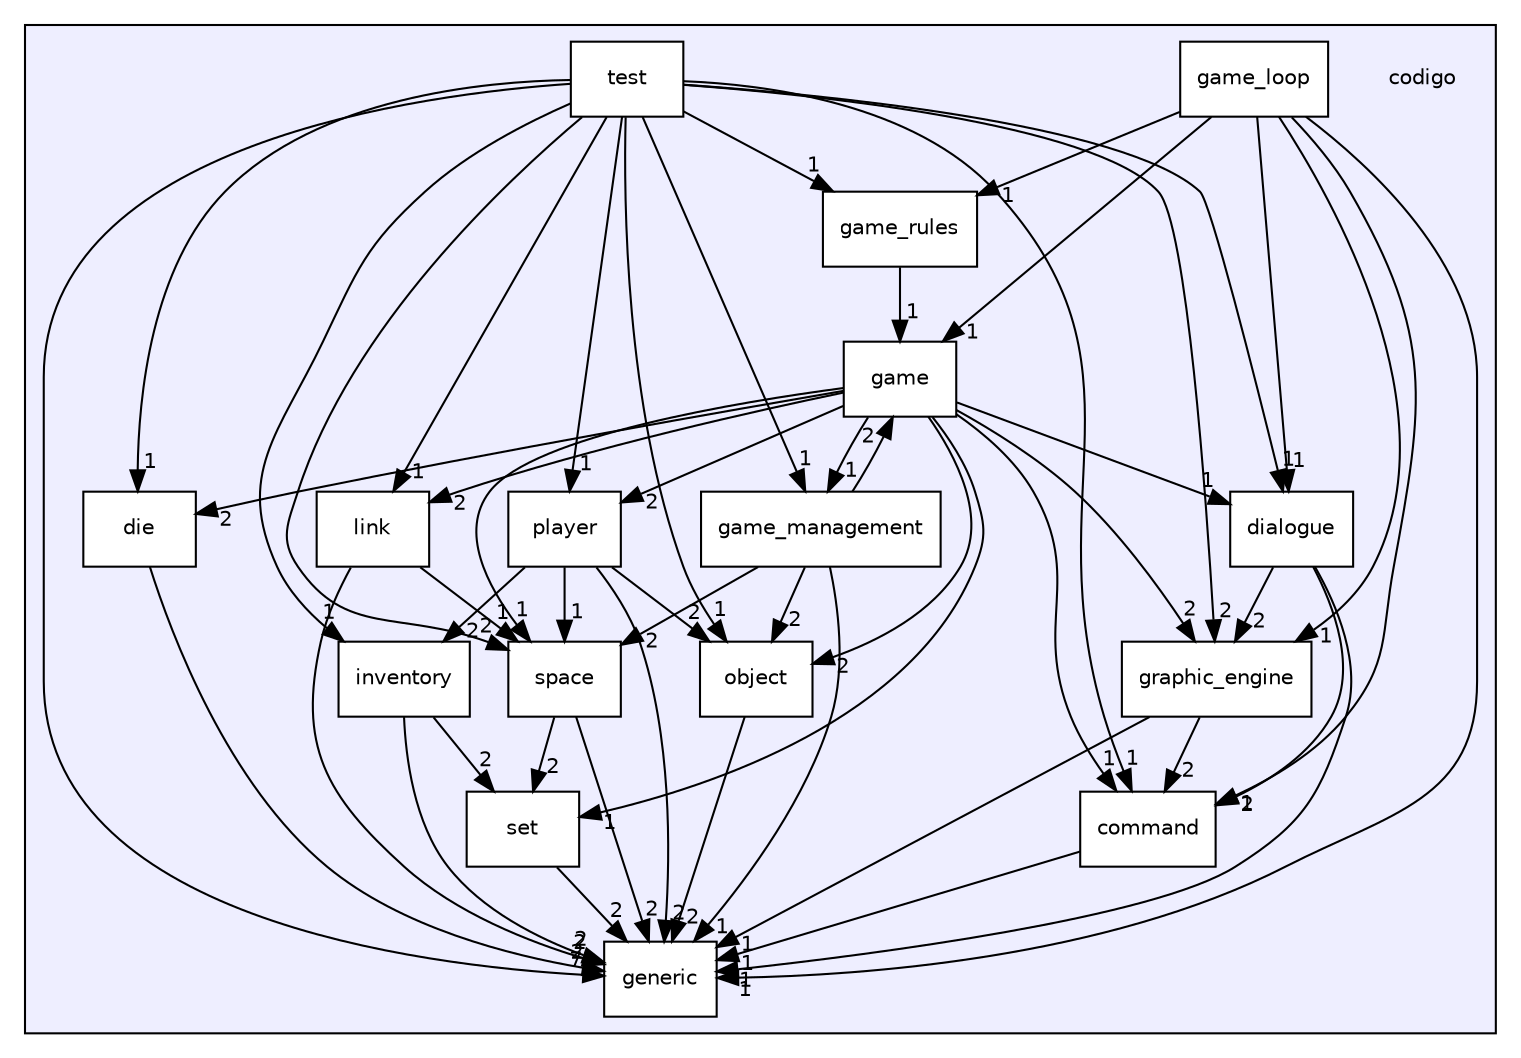 digraph "codigo" {
  compound=true
  node [ fontsize="10", fontname="Helvetica"];
  edge [ labelfontsize="10", labelfontname="Helvetica"];
  subgraph clusterdir_4d7be947362df13686123d6563352e9b {
    graph [ bgcolor="#eeeeff", pencolor="black", label="" URL="dir_4d7be947362df13686123d6563352e9b.html"];
    dir_4d7be947362df13686123d6563352e9b [shape=plaintext label="codigo"];
    dir_7519aa5ea0c1ce1a1fce47885c73a689 [shape=box label="command" color="black" fillcolor="white" style="filled" URL="dir_7519aa5ea0c1ce1a1fce47885c73a689.html"];
    dir_15bb7fce0bbed3f35a220f23af9231ce [shape=box label="dialogue" color="black" fillcolor="white" style="filled" URL="dir_15bb7fce0bbed3f35a220f23af9231ce.html"];
    dir_590ae2fe079912bab70e3a254c71471e [shape=box label="die" color="black" fillcolor="white" style="filled" URL="dir_590ae2fe079912bab70e3a254c71471e.html"];
    dir_b91f7ad47bcd5e6843d4013bb3558860 [shape=box label="game" color="black" fillcolor="white" style="filled" URL="dir_b91f7ad47bcd5e6843d4013bb3558860.html"];
    dir_1c9263a45fdc03f11a8fe86bd94d96e4 [shape=box label="game_loop" color="black" fillcolor="white" style="filled" URL="dir_1c9263a45fdc03f11a8fe86bd94d96e4.html"];
    dir_f3965778b35498acc456b6ce53fd3363 [shape=box label="game_management" color="black" fillcolor="white" style="filled" URL="dir_f3965778b35498acc456b6ce53fd3363.html"];
    dir_44400cb505e57b091a2b13b455bc01fd [shape=box label="game_rules" color="black" fillcolor="white" style="filled" URL="dir_44400cb505e57b091a2b13b455bc01fd.html"];
    dir_051e70958e5671730c87e7dc760cedd8 [shape=box label="generic" color="black" fillcolor="white" style="filled" URL="dir_051e70958e5671730c87e7dc760cedd8.html"];
    dir_3bd2694cd052b4d79e2dbd65992cbe80 [shape=box label="graphic_engine" color="black" fillcolor="white" style="filled" URL="dir_3bd2694cd052b4d79e2dbd65992cbe80.html"];
    dir_7bbe484719f2c6a4e16ef46eb4ab0b13 [shape=box label="inventory" color="black" fillcolor="white" style="filled" URL="dir_7bbe484719f2c6a4e16ef46eb4ab0b13.html"];
    dir_e6b601db42ffef7cea81b066885d7fc1 [shape=box label="link" color="black" fillcolor="white" style="filled" URL="dir_e6b601db42ffef7cea81b066885d7fc1.html"];
    dir_06dd021dbc17d4a60f5b3079ad96acb2 [shape=box label="object" color="black" fillcolor="white" style="filled" URL="dir_06dd021dbc17d4a60f5b3079ad96acb2.html"];
    dir_cad3b46c17f63830d2479fbcffdc5124 [shape=box label="player" color="black" fillcolor="white" style="filled" URL="dir_cad3b46c17f63830d2479fbcffdc5124.html"];
    dir_6c0f8027041900f52b7a757a3b7a8063 [shape=box label="set" color="black" fillcolor="white" style="filled" URL="dir_6c0f8027041900f52b7a757a3b7a8063.html"];
    dir_ee881082ab34f410105dd7ba0e1d0100 [shape=box label="space" color="black" fillcolor="white" style="filled" URL="dir_ee881082ab34f410105dd7ba0e1d0100.html"];
    dir_6677f595220ab476e01208a61974c93a [shape=box label="test" color="black" fillcolor="white" style="filled" URL="dir_6677f595220ab476e01208a61974c93a.html"];
  }
  dir_e6b601db42ffef7cea81b066885d7fc1->dir_ee881082ab34f410105dd7ba0e1d0100 [headlabel="1", labeldistance=1.5 headhref="dir_000011_000015.html"];
  dir_e6b601db42ffef7cea81b066885d7fc1->dir_051e70958e5671730c87e7dc760cedd8 [headlabel="2", labeldistance=1.5 headhref="dir_000011_000008.html"];
  dir_7519aa5ea0c1ce1a1fce47885c73a689->dir_051e70958e5671730c87e7dc760cedd8 [headlabel="1", labeldistance=1.5 headhref="dir_000001_000008.html"];
  dir_f3965778b35498acc456b6ce53fd3363->dir_ee881082ab34f410105dd7ba0e1d0100 [headlabel="2", labeldistance=1.5 headhref="dir_000006_000015.html"];
  dir_f3965778b35498acc456b6ce53fd3363->dir_b91f7ad47bcd5e6843d4013bb3558860 [headlabel="2", labeldistance=1.5 headhref="dir_000006_000004.html"];
  dir_f3965778b35498acc456b6ce53fd3363->dir_051e70958e5671730c87e7dc760cedd8 [headlabel="1", labeldistance=1.5 headhref="dir_000006_000008.html"];
  dir_f3965778b35498acc456b6ce53fd3363->dir_06dd021dbc17d4a60f5b3079ad96acb2 [headlabel="2", labeldistance=1.5 headhref="dir_000006_000012.html"];
  dir_6677f595220ab476e01208a61974c93a->dir_e6b601db42ffef7cea81b066885d7fc1 [headlabel="1", labeldistance=1.5 headhref="dir_000016_000011.html"];
  dir_6677f595220ab476e01208a61974c93a->dir_7519aa5ea0c1ce1a1fce47885c73a689 [headlabel="1", labeldistance=1.5 headhref="dir_000016_000001.html"];
  dir_6677f595220ab476e01208a61974c93a->dir_f3965778b35498acc456b6ce53fd3363 [headlabel="1", labeldistance=1.5 headhref="dir_000016_000006.html"];
  dir_6677f595220ab476e01208a61974c93a->dir_15bb7fce0bbed3f35a220f23af9231ce [headlabel="1", labeldistance=1.5 headhref="dir_000016_000002.html"];
  dir_6677f595220ab476e01208a61974c93a->dir_ee881082ab34f410105dd7ba0e1d0100 [headlabel="2", labeldistance=1.5 headhref="dir_000016_000015.html"];
  dir_6677f595220ab476e01208a61974c93a->dir_590ae2fe079912bab70e3a254c71471e [headlabel="1", labeldistance=1.5 headhref="dir_000016_000003.html"];
  dir_6677f595220ab476e01208a61974c93a->dir_cad3b46c17f63830d2479fbcffdc5124 [headlabel="1", labeldistance=1.5 headhref="dir_000016_000013.html"];
  dir_6677f595220ab476e01208a61974c93a->dir_7bbe484719f2c6a4e16ef46eb4ab0b13 [headlabel="1", labeldistance=1.5 headhref="dir_000016_000010.html"];
  dir_6677f595220ab476e01208a61974c93a->dir_051e70958e5671730c87e7dc760cedd8 [headlabel="7", labeldistance=1.5 headhref="dir_000016_000008.html"];
  dir_6677f595220ab476e01208a61974c93a->dir_44400cb505e57b091a2b13b455bc01fd [headlabel="1", labeldistance=1.5 headhref="dir_000016_000007.html"];
  dir_6677f595220ab476e01208a61974c93a->dir_3bd2694cd052b4d79e2dbd65992cbe80 [headlabel="2", labeldistance=1.5 headhref="dir_000016_000009.html"];
  dir_6677f595220ab476e01208a61974c93a->dir_06dd021dbc17d4a60f5b3079ad96acb2 [headlabel="1", labeldistance=1.5 headhref="dir_000016_000012.html"];
  dir_15bb7fce0bbed3f35a220f23af9231ce->dir_7519aa5ea0c1ce1a1fce47885c73a689 [headlabel="2", labeldistance=1.5 headhref="dir_000002_000001.html"];
  dir_15bb7fce0bbed3f35a220f23af9231ce->dir_051e70958e5671730c87e7dc760cedd8 [headlabel="1", labeldistance=1.5 headhref="dir_000002_000008.html"];
  dir_15bb7fce0bbed3f35a220f23af9231ce->dir_3bd2694cd052b4d79e2dbd65992cbe80 [headlabel="2", labeldistance=1.5 headhref="dir_000002_000009.html"];
  dir_ee881082ab34f410105dd7ba0e1d0100->dir_051e70958e5671730c87e7dc760cedd8 [headlabel="2", labeldistance=1.5 headhref="dir_000015_000008.html"];
  dir_ee881082ab34f410105dd7ba0e1d0100->dir_6c0f8027041900f52b7a757a3b7a8063 [headlabel="2", labeldistance=1.5 headhref="dir_000015_000014.html"];
  dir_590ae2fe079912bab70e3a254c71471e->dir_051e70958e5671730c87e7dc760cedd8 [headlabel="2", labeldistance=1.5 headhref="dir_000003_000008.html"];
  dir_cad3b46c17f63830d2479fbcffdc5124->dir_ee881082ab34f410105dd7ba0e1d0100 [headlabel="1", labeldistance=1.5 headhref="dir_000013_000015.html"];
  dir_cad3b46c17f63830d2479fbcffdc5124->dir_7bbe484719f2c6a4e16ef46eb4ab0b13 [headlabel="2", labeldistance=1.5 headhref="dir_000013_000010.html"];
  dir_cad3b46c17f63830d2479fbcffdc5124->dir_051e70958e5671730c87e7dc760cedd8 [headlabel="2", labeldistance=1.5 headhref="dir_000013_000008.html"];
  dir_cad3b46c17f63830d2479fbcffdc5124->dir_06dd021dbc17d4a60f5b3079ad96acb2 [headlabel="2", labeldistance=1.5 headhref="dir_000013_000012.html"];
  dir_7bbe484719f2c6a4e16ef46eb4ab0b13->dir_051e70958e5671730c87e7dc760cedd8 [headlabel="2", labeldistance=1.5 headhref="dir_000010_000008.html"];
  dir_7bbe484719f2c6a4e16ef46eb4ab0b13->dir_6c0f8027041900f52b7a757a3b7a8063 [headlabel="2", labeldistance=1.5 headhref="dir_000010_000014.html"];
  dir_1c9263a45fdc03f11a8fe86bd94d96e4->dir_7519aa5ea0c1ce1a1fce47885c73a689 [headlabel="1", labeldistance=1.5 headhref="dir_000005_000001.html"];
  dir_1c9263a45fdc03f11a8fe86bd94d96e4->dir_15bb7fce0bbed3f35a220f23af9231ce [headlabel="1", labeldistance=1.5 headhref="dir_000005_000002.html"];
  dir_1c9263a45fdc03f11a8fe86bd94d96e4->dir_b91f7ad47bcd5e6843d4013bb3558860 [headlabel="1", labeldistance=1.5 headhref="dir_000005_000004.html"];
  dir_1c9263a45fdc03f11a8fe86bd94d96e4->dir_051e70958e5671730c87e7dc760cedd8 [headlabel="1", labeldistance=1.5 headhref="dir_000005_000008.html"];
  dir_1c9263a45fdc03f11a8fe86bd94d96e4->dir_44400cb505e57b091a2b13b455bc01fd [headlabel="1", labeldistance=1.5 headhref="dir_000005_000007.html"];
  dir_1c9263a45fdc03f11a8fe86bd94d96e4->dir_3bd2694cd052b4d79e2dbd65992cbe80 [headlabel="1", labeldistance=1.5 headhref="dir_000005_000009.html"];
  dir_b91f7ad47bcd5e6843d4013bb3558860->dir_e6b601db42ffef7cea81b066885d7fc1 [headlabel="2", labeldistance=1.5 headhref="dir_000004_000011.html"];
  dir_b91f7ad47bcd5e6843d4013bb3558860->dir_7519aa5ea0c1ce1a1fce47885c73a689 [headlabel="1", labeldistance=1.5 headhref="dir_000004_000001.html"];
  dir_b91f7ad47bcd5e6843d4013bb3558860->dir_f3965778b35498acc456b6ce53fd3363 [headlabel="1", labeldistance=1.5 headhref="dir_000004_000006.html"];
  dir_b91f7ad47bcd5e6843d4013bb3558860->dir_15bb7fce0bbed3f35a220f23af9231ce [headlabel="1", labeldistance=1.5 headhref="dir_000004_000002.html"];
  dir_b91f7ad47bcd5e6843d4013bb3558860->dir_ee881082ab34f410105dd7ba0e1d0100 [headlabel="1", labeldistance=1.5 headhref="dir_000004_000015.html"];
  dir_b91f7ad47bcd5e6843d4013bb3558860->dir_590ae2fe079912bab70e3a254c71471e [headlabel="2", labeldistance=1.5 headhref="dir_000004_000003.html"];
  dir_b91f7ad47bcd5e6843d4013bb3558860->dir_cad3b46c17f63830d2479fbcffdc5124 [headlabel="2", labeldistance=1.5 headhref="dir_000004_000013.html"];
  dir_b91f7ad47bcd5e6843d4013bb3558860->dir_3bd2694cd052b4d79e2dbd65992cbe80 [headlabel="2", labeldistance=1.5 headhref="dir_000004_000009.html"];
  dir_b91f7ad47bcd5e6843d4013bb3558860->dir_06dd021dbc17d4a60f5b3079ad96acb2 [headlabel="2", labeldistance=1.5 headhref="dir_000004_000012.html"];
  dir_b91f7ad47bcd5e6843d4013bb3558860->dir_6c0f8027041900f52b7a757a3b7a8063 [headlabel="1", labeldistance=1.5 headhref="dir_000004_000014.html"];
  dir_44400cb505e57b091a2b13b455bc01fd->dir_b91f7ad47bcd5e6843d4013bb3558860 [headlabel="1", labeldistance=1.5 headhref="dir_000007_000004.html"];
  dir_3bd2694cd052b4d79e2dbd65992cbe80->dir_7519aa5ea0c1ce1a1fce47885c73a689 [headlabel="2", labeldistance=1.5 headhref="dir_000009_000001.html"];
  dir_3bd2694cd052b4d79e2dbd65992cbe80->dir_051e70958e5671730c87e7dc760cedd8 [headlabel="1", labeldistance=1.5 headhref="dir_000009_000008.html"];
  dir_06dd021dbc17d4a60f5b3079ad96acb2->dir_051e70958e5671730c87e7dc760cedd8 [headlabel="2", labeldistance=1.5 headhref="dir_000012_000008.html"];
  dir_6c0f8027041900f52b7a757a3b7a8063->dir_051e70958e5671730c87e7dc760cedd8 [headlabel="2", labeldistance=1.5 headhref="dir_000014_000008.html"];
}
